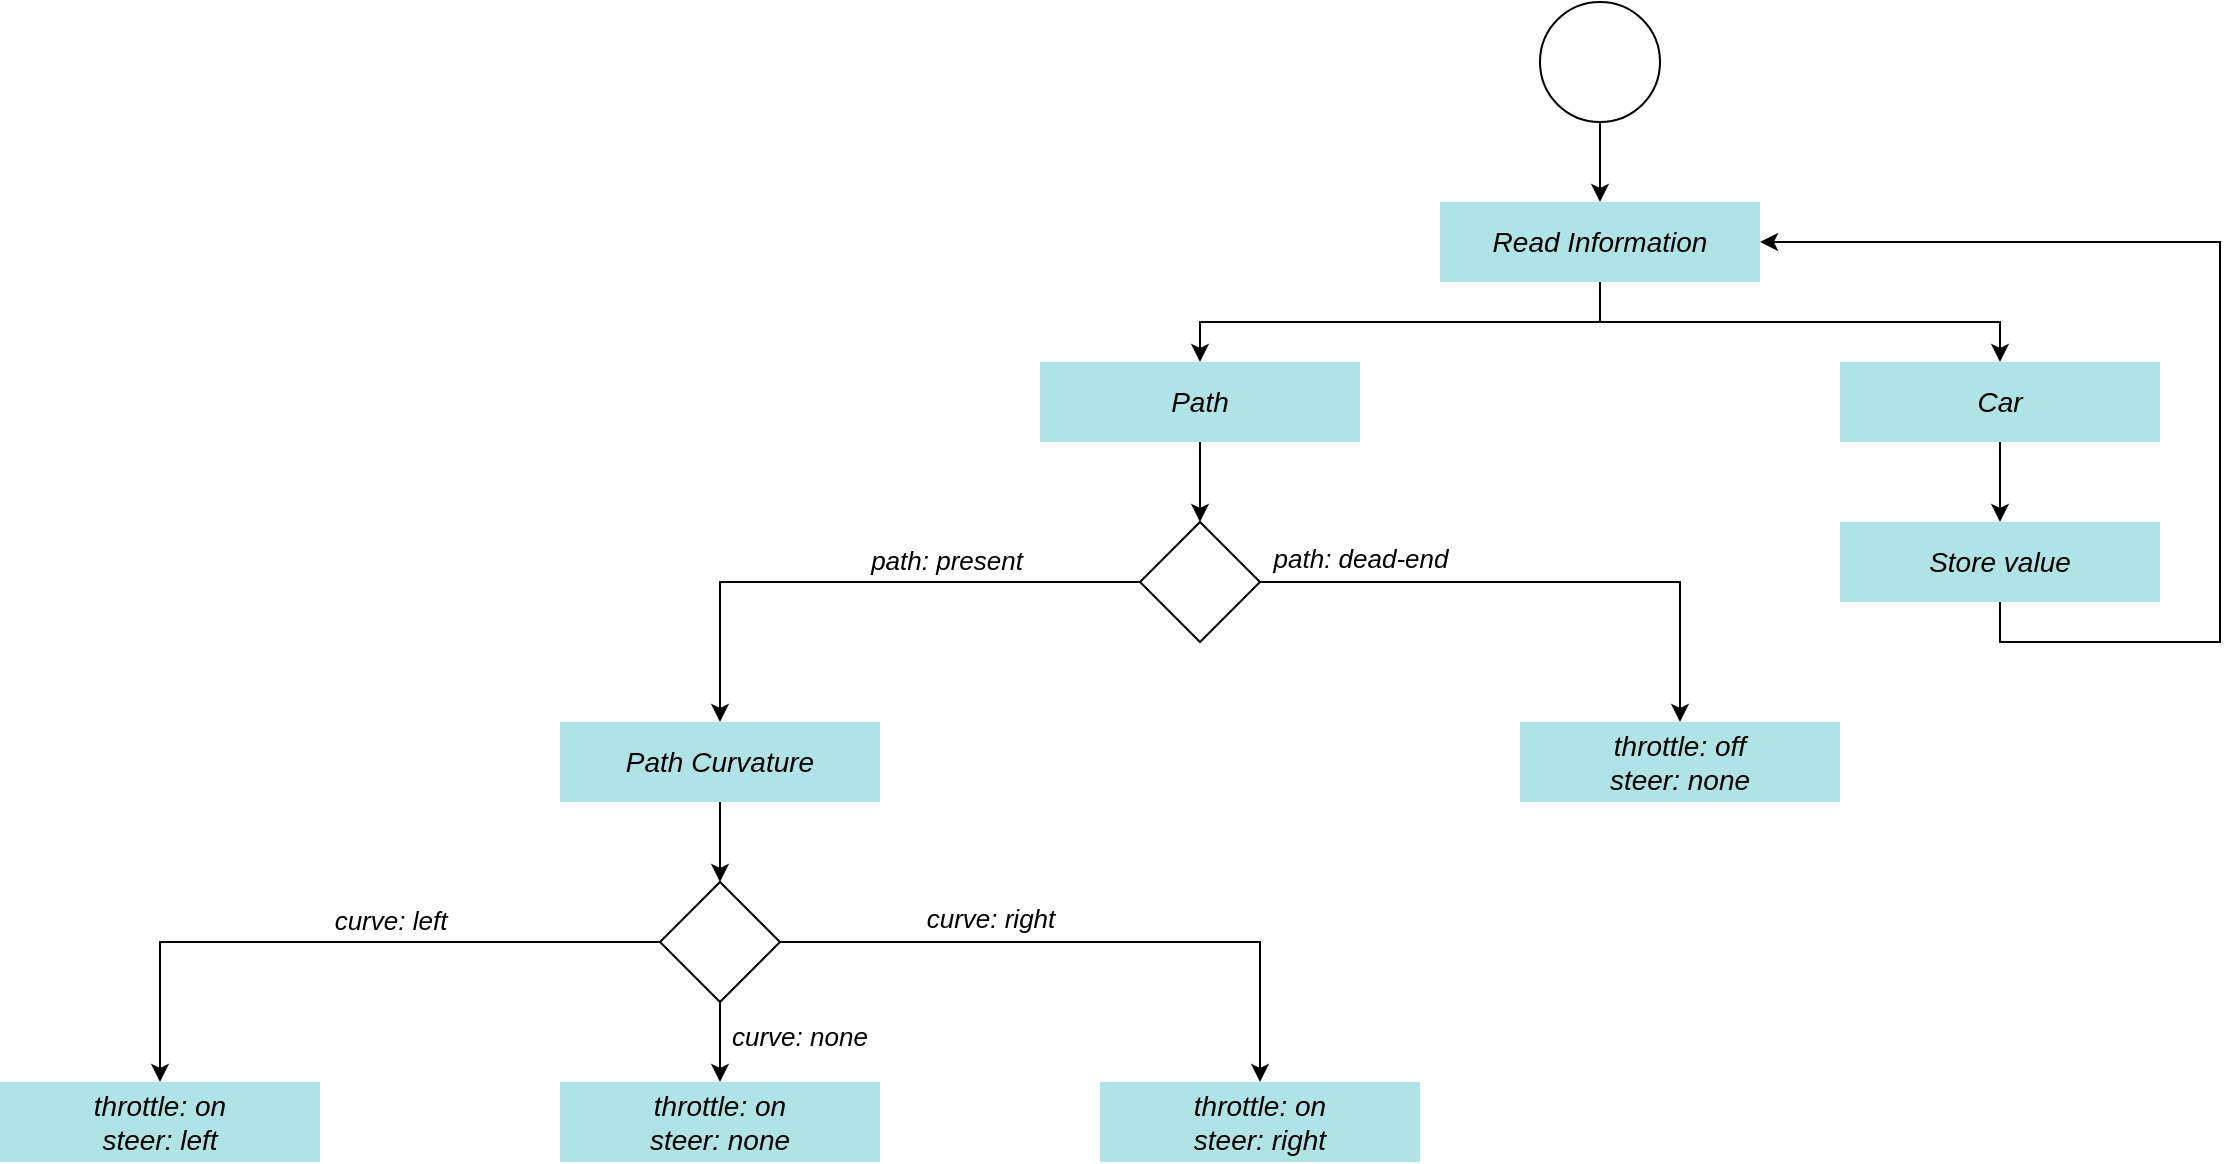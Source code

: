 <mxfile version="14.0.5" type="device"><diagram id="SEuXu_cQIe-IU6bPCZao" name="Page-1"><mxGraphModel dx="2836" dy="1768" grid="1" gridSize="10" guides="1" tooltips="1" connect="1" arrows="1" fold="1" page="1" pageScale="1" pageWidth="1169" pageHeight="827" math="0" shadow="0"><root><mxCell id="0"/><mxCell id="1" parent="0"/><mxCell id="DzhI03-w_DWL_AGSozUM-32" style="edgeStyle=orthogonalEdgeStyle;rounded=0;orthogonalLoop=1;jettySize=auto;html=1;entryX=0.5;entryY=0;entryDx=0;entryDy=0;" parent="1" edge="1"><mxGeometry relative="1" as="geometry"><mxPoint x="770" y="410" as="sourcePoint"/></mxGeometry></mxCell><mxCell id="DzhI03-w_DWL_AGSozUM-33" style="edgeStyle=orthogonalEdgeStyle;rounded=0;orthogonalLoop=1;jettySize=auto;html=1;entryX=0.5;entryY=0;entryDx=0;entryDy=0;" parent="1" edge="1"><mxGeometry relative="1" as="geometry"><mxPoint x="830" y="410" as="sourcePoint"/></mxGeometry></mxCell><mxCell id="pD4ybXwd8v27qpeQFJHa-65" style="edgeStyle=orthogonalEdgeStyle;rounded=0;orthogonalLoop=1;jettySize=auto;html=1;entryX=0.5;entryY=0;entryDx=0;entryDy=0;" edge="1" parent="1" source="pD4ybXwd8v27qpeQFJHa-66" target="pD4ybXwd8v27qpeQFJHa-92"><mxGeometry relative="1" as="geometry"/></mxCell><mxCell id="pD4ybXwd8v27qpeQFJHa-66" value="" style="ellipse;whiteSpace=wrap;html=1;aspect=fixed;" vertex="1" parent="1"><mxGeometry x="750.0" y="-40" width="60" height="60" as="geometry"/></mxCell><mxCell id="pD4ybXwd8v27qpeQFJHa-67" style="edgeStyle=orthogonalEdgeStyle;rounded=0;orthogonalLoop=1;jettySize=auto;html=1;entryX=0.5;entryY=0;entryDx=0;entryDy=0;" edge="1" parent="1" source="pD4ybXwd8v27qpeQFJHa-68" target="pD4ybXwd8v27qpeQFJHa-73"><mxGeometry relative="1" as="geometry"/></mxCell><mxCell id="pD4ybXwd8v27qpeQFJHa-68" value="&lt;span style=&quot;font-size: 16px&quot;&gt;Path&lt;/span&gt;" style="rounded=0;whiteSpace=wrap;html=1;fillColor=#b0e3e6;strokeColor=none;fontStyle=2" vertex="1" parent="1"><mxGeometry x="500" y="140" width="160" height="40" as="geometry"/></mxCell><mxCell id="pD4ybXwd8v27qpeQFJHa-69" style="edgeStyle=orthogonalEdgeStyle;rounded=0;orthogonalLoop=1;jettySize=auto;html=1;entryX=0.5;entryY=0;entryDx=0;entryDy=0;" edge="1" parent="1" source="pD4ybXwd8v27qpeQFJHa-73" target="pD4ybXwd8v27qpeQFJHa-82"><mxGeometry relative="1" as="geometry"><Array as="points"><mxPoint x="340" y="250"/></Array></mxGeometry></mxCell><mxCell id="pD4ybXwd8v27qpeQFJHa-70" value="&lt;font color=&quot;#000000&quot; style=&quot;font-size: 13px&quot;&gt;path: present&lt;/font&gt;" style="edgeLabel;html=1;align=center;verticalAlign=bottom;resizable=0;points=[];fontColor=#FFFFFF;fontSize=13;fontStyle=2;spacingTop=0;spacing=2;spacingLeft=0;labelPosition=center;verticalLabelPosition=top;" vertex="1" connectable="0" parent="pD4ybXwd8v27qpeQFJHa-69"><mxGeometry x="-0.308" y="-1" relative="1" as="geometry"><mxPoint as="offset"/></mxGeometry></mxCell><mxCell id="pD4ybXwd8v27qpeQFJHa-71" style="edgeStyle=orthogonalEdgeStyle;rounded=0;orthogonalLoop=1;jettySize=auto;html=1;entryX=0.5;entryY=0;entryDx=0;entryDy=0;" edge="1" parent="1" source="pD4ybXwd8v27qpeQFJHa-73" target="pD4ybXwd8v27qpeQFJHa-83"><mxGeometry relative="1" as="geometry"/></mxCell><mxCell id="pD4ybXwd8v27qpeQFJHa-72" value="&lt;font style=&quot;font-size: 13px&quot;&gt;path: dead-end&lt;/font&gt;" style="edgeLabel;html=1;align=center;verticalAlign=bottom;resizable=0;points=[];fontSize=13;fontStyle=2;labelPosition=center;verticalLabelPosition=top;" vertex="1" connectable="0" parent="pD4ybXwd8v27qpeQFJHa-71"><mxGeometry x="-0.406" y="2" relative="1" as="geometry"><mxPoint x="-33.2" as="offset"/></mxGeometry></mxCell><mxCell id="pD4ybXwd8v27qpeQFJHa-73" value="" style="rhombus;whiteSpace=wrap;html=1;" vertex="1" parent="1"><mxGeometry x="550" y="220" width="60" height="60" as="geometry"/></mxCell><mxCell id="pD4ybXwd8v27qpeQFJHa-74" style="edgeStyle=orthogonalEdgeStyle;rounded=0;orthogonalLoop=1;jettySize=auto;html=1;entryX=0.5;entryY=0;entryDx=0;entryDy=0;" edge="1" parent="1" source="pD4ybXwd8v27qpeQFJHa-80" target="pD4ybXwd8v27qpeQFJHa-84"><mxGeometry relative="1" as="geometry"/></mxCell><mxCell id="pD4ybXwd8v27qpeQFJHa-75" value="&lt;font color=&quot;#000000&quot; style=&quot;font-size: 13px&quot;&gt;curve: left&lt;/font&gt;" style="edgeLabel;html=1;align=center;verticalAlign=bottom;resizable=0;points=[];fontColor=#FFFFFF;fontSize=13;fontStyle=2;labelPosition=center;verticalLabelPosition=top;" vertex="1" connectable="0" parent="pD4ybXwd8v27qpeQFJHa-74"><mxGeometry x="-0.156" y="-1" relative="1" as="geometry"><mxPoint as="offset"/></mxGeometry></mxCell><mxCell id="pD4ybXwd8v27qpeQFJHa-76" style="edgeStyle=orthogonalEdgeStyle;rounded=0;orthogonalLoop=1;jettySize=auto;html=1;labelPosition=center;verticalLabelPosition=top;align=center;verticalAlign=bottom;" edge="1" parent="1" source="pD4ybXwd8v27qpeQFJHa-80" target="pD4ybXwd8v27qpeQFJHa-85"><mxGeometry relative="1" as="geometry"/></mxCell><mxCell id="pD4ybXwd8v27qpeQFJHa-77" value="&lt;font color=&quot;#000000&quot; style=&quot;font-size: 13px&quot;&gt;curve: right&lt;/font&gt;" style="edgeLabel;html=1;align=center;verticalAlign=bottom;resizable=0;points=[];fontColor=#FFFFFF;fontSize=13;fontStyle=2;labelPosition=center;verticalLabelPosition=top;" vertex="1" connectable="0" parent="pD4ybXwd8v27qpeQFJHa-76"><mxGeometry x="-0.323" y="2" relative="1" as="geometry"><mxPoint as="offset"/></mxGeometry></mxCell><mxCell id="pD4ybXwd8v27qpeQFJHa-78" style="edgeStyle=orthogonalEdgeStyle;rounded=0;orthogonalLoop=1;jettySize=auto;html=1;entryX=0.5;entryY=0;entryDx=0;entryDy=0;fontColor=#FFFFFF;" edge="1" parent="1" source="pD4ybXwd8v27qpeQFJHa-80" target="pD4ybXwd8v27qpeQFJHa-86"><mxGeometry relative="1" as="geometry"/></mxCell><mxCell id="pD4ybXwd8v27qpeQFJHa-79" value="&lt;font color=&quot;#000000&quot; style=&quot;font-size: 13px&quot;&gt;curve: none&lt;/font&gt;" style="edgeLabel;html=1;align=left;verticalAlign=middle;resizable=0;points=[];fontColor=#FFFFFF;fontStyle=2;fontSize=13;labelPosition=right;verticalLabelPosition=middle;spacingLeft=4;" vertex="1" connectable="0" parent="pD4ybXwd8v27qpeQFJHa-78"><mxGeometry x="-0.183" relative="1" as="geometry"><mxPoint as="offset"/></mxGeometry></mxCell><mxCell id="pD4ybXwd8v27qpeQFJHa-80" value="" style="rhombus;whiteSpace=wrap;html=1;" vertex="1" parent="1"><mxGeometry x="310" y="400" width="60" height="60" as="geometry"/></mxCell><mxCell id="pD4ybXwd8v27qpeQFJHa-81" style="edgeStyle=orthogonalEdgeStyle;rounded=0;orthogonalLoop=1;jettySize=auto;html=1;entryX=0.5;entryY=0;entryDx=0;entryDy=0;" edge="1" parent="1" source="pD4ybXwd8v27qpeQFJHa-82" target="pD4ybXwd8v27qpeQFJHa-80"><mxGeometry relative="1" as="geometry"/></mxCell><mxCell id="pD4ybXwd8v27qpeQFJHa-82" value="&lt;span style=&quot;font-size: 16px&quot;&gt;Path Curvature&lt;/span&gt;" style="rounded=0;whiteSpace=wrap;html=1;fillColor=#b0e3e6;strokeColor=none;fontStyle=2" vertex="1" parent="1"><mxGeometry x="260" y="320" width="160" height="40" as="geometry"/></mxCell><mxCell id="pD4ybXwd8v27qpeQFJHa-83" value="&lt;span style=&quot;font-size: 16px&quot;&gt;throttle: off&lt;br&gt;steer: none&lt;br&gt;&lt;/span&gt;" style="rounded=0;whiteSpace=wrap;html=1;fillColor=#b0e3e6;strokeColor=none;fontStyle=2" vertex="1" parent="1"><mxGeometry x="740" y="320" width="160" height="40" as="geometry"/></mxCell><mxCell id="pD4ybXwd8v27qpeQFJHa-84" value="&lt;font style=&quot;font-size: 14px;&quot;&gt;throttle: on&lt;br style=&quot;font-size: 14px;&quot;&gt;steer: left&lt;br style=&quot;font-size: 14px;&quot;&gt;&lt;/font&gt;" style="rounded=0;whiteSpace=wrap;html=1;fillColor=#b0e3e6;fontStyle=2;strokeColor=none;fontSize=14;" vertex="1" parent="1"><mxGeometry x="-20" y="500" width="160" height="40" as="geometry"/></mxCell><mxCell id="pD4ybXwd8v27qpeQFJHa-85" value="&lt;font style=&quot;font-size: 14px;&quot;&gt;throttle: on&lt;br style=&quot;font-size: 14px;&quot;&gt;steer: right&lt;br style=&quot;font-size: 14px;&quot;&gt;&lt;/font&gt;" style="rounded=0;whiteSpace=wrap;html=1;fillColor=#b0e3e6;fontStyle=2;strokeColor=none;fontSize=14;" vertex="1" parent="1"><mxGeometry x="530" y="500" width="160" height="40" as="geometry"/></mxCell><mxCell id="pD4ybXwd8v27qpeQFJHa-86" value="&lt;font style=&quot;font-size: 14px;&quot;&gt;throttle: on&lt;br style=&quot;font-size: 14px;&quot;&gt;steer: none&lt;br style=&quot;font-size: 14px;&quot;&gt;&lt;/font&gt;" style="rounded=0;whiteSpace=wrap;html=1;fillColor=#b0e3e6;fontStyle=2;strokeColor=none;fontSize=14;" vertex="1" parent="1"><mxGeometry x="260" y="500" width="160" height="40" as="geometry"/></mxCell><mxCell id="pD4ybXwd8v27qpeQFJHa-87" value="&lt;span style=&quot;font-size: 14px;&quot;&gt;Path&lt;/span&gt;" style="rounded=0;whiteSpace=wrap;html=1;fillColor=#b0e3e6;strokeColor=none;fontStyle=2;fontSize=14;" vertex="1" parent="1"><mxGeometry x="500" y="140" width="160" height="40" as="geometry"/></mxCell><mxCell id="pD4ybXwd8v27qpeQFJHa-88" value="&lt;span style=&quot;font-size: 14px;&quot;&gt;Path Curvature&lt;/span&gt;" style="rounded=0;whiteSpace=wrap;html=1;fillColor=#b0e3e6;strokeColor=none;fontStyle=2;fontSize=14;" vertex="1" parent="1"><mxGeometry x="260" y="320" width="160" height="40" as="geometry"/></mxCell><mxCell id="pD4ybXwd8v27qpeQFJHa-89" value="&lt;span style=&quot;font-size: 14px;&quot;&gt;throttle: off&lt;br style=&quot;font-size: 14px;&quot;&gt;steer: none&lt;br style=&quot;font-size: 14px;&quot;&gt;&lt;/span&gt;" style="rounded=0;whiteSpace=wrap;html=1;fillColor=#b0e3e6;strokeColor=none;fontStyle=2;fontSize=14;" vertex="1" parent="1"><mxGeometry x="740" y="320" width="160" height="40" as="geometry"/></mxCell><mxCell id="pD4ybXwd8v27qpeQFJHa-90" style="edgeStyle=orthogonalEdgeStyle;rounded=0;orthogonalLoop=1;jettySize=auto;html=1;exitX=0.5;exitY=1;exitDx=0;exitDy=0;" edge="1" parent="1" source="pD4ybXwd8v27qpeQFJHa-92" target="pD4ybXwd8v27qpeQFJHa-87"><mxGeometry relative="1" as="geometry"/></mxCell><mxCell id="pD4ybXwd8v27qpeQFJHa-91" style="edgeStyle=orthogonalEdgeStyle;rounded=0;orthogonalLoop=1;jettySize=auto;html=1;entryX=0.5;entryY=0;entryDx=0;entryDy=0;exitX=0.5;exitY=1;exitDx=0;exitDy=0;" edge="1" parent="1" source="pD4ybXwd8v27qpeQFJHa-92" target="pD4ybXwd8v27qpeQFJHa-94"><mxGeometry relative="1" as="geometry"/></mxCell><mxCell id="pD4ybXwd8v27qpeQFJHa-92" value="&lt;span style=&quot;font-size: 14px&quot;&gt;Read Information&lt;/span&gt;" style="rounded=0;whiteSpace=wrap;html=1;fillColor=#b0e3e6;strokeColor=none;fontStyle=2;fontSize=14;" vertex="1" parent="1"><mxGeometry x="700.0" y="60" width="160" height="40" as="geometry"/></mxCell><mxCell id="pD4ybXwd8v27qpeQFJHa-93" style="edgeStyle=orthogonalEdgeStyle;rounded=0;orthogonalLoop=1;jettySize=auto;html=1;entryX=0.5;entryY=0;entryDx=0;entryDy=0;" edge="1" parent="1" source="pD4ybXwd8v27qpeQFJHa-94" target="pD4ybXwd8v27qpeQFJHa-96"><mxGeometry relative="1" as="geometry"/></mxCell><mxCell id="pD4ybXwd8v27qpeQFJHa-94" value="&lt;span style=&quot;font-size: 14px&quot;&gt;Car&lt;/span&gt;" style="rounded=0;whiteSpace=wrap;html=1;fillColor=#b0e3e6;strokeColor=none;fontStyle=2;fontSize=14;" vertex="1" parent="1"><mxGeometry x="900.0" y="140" width="160" height="40" as="geometry"/></mxCell><mxCell id="pD4ybXwd8v27qpeQFJHa-95" style="edgeStyle=orthogonalEdgeStyle;rounded=0;orthogonalLoop=1;jettySize=auto;html=1;exitX=0.5;exitY=1;exitDx=0;exitDy=0;entryX=1;entryY=0.5;entryDx=0;entryDy=0;" edge="1" parent="1" source="pD4ybXwd8v27qpeQFJHa-96" target="pD4ybXwd8v27qpeQFJHa-92"><mxGeometry relative="1" as="geometry"><Array as="points"><mxPoint x="980" y="280"/><mxPoint x="1090" y="280"/><mxPoint x="1090" y="80"/></Array></mxGeometry></mxCell><mxCell id="pD4ybXwd8v27qpeQFJHa-96" value="&lt;span style=&quot;font-size: 14px&quot;&gt;Store value&lt;/span&gt;" style="rounded=0;whiteSpace=wrap;html=1;fillColor=#b0e3e6;strokeColor=none;fontStyle=2;fontSize=14;" vertex="1" parent="1"><mxGeometry x="900.0" y="220" width="160" height="40" as="geometry"/></mxCell></root></mxGraphModel></diagram></mxfile>